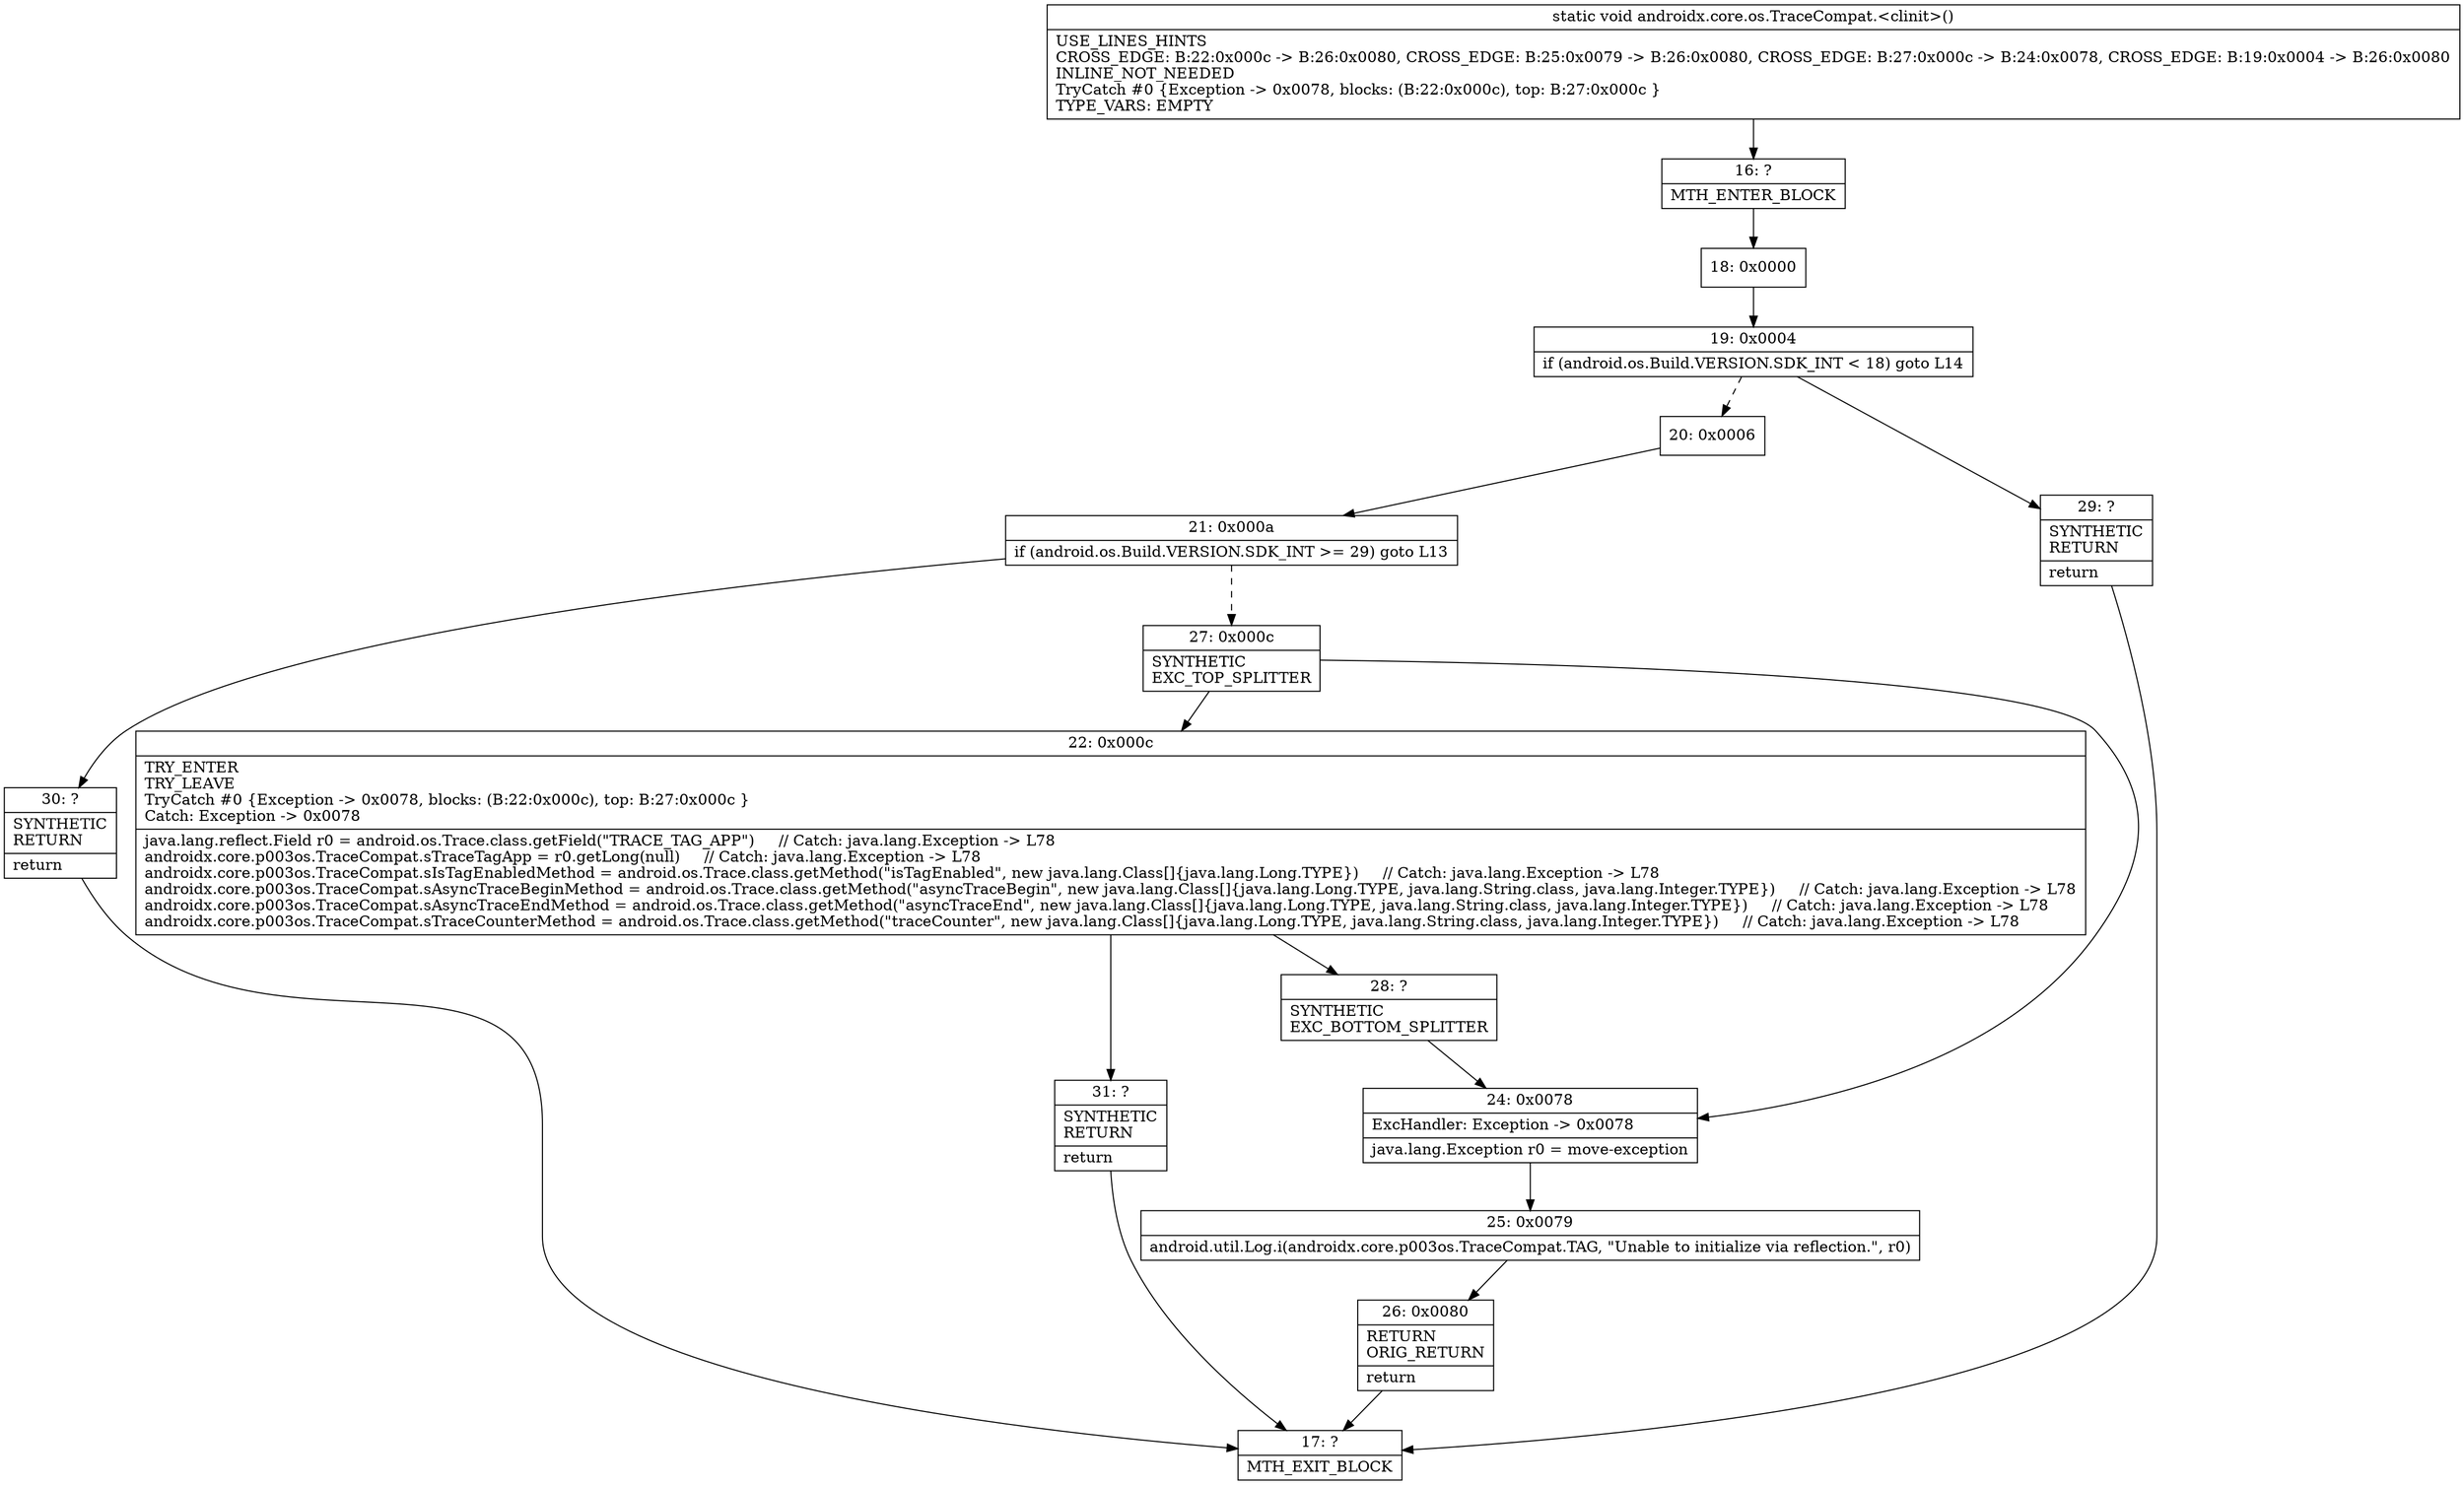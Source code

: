 digraph "CFG forandroidx.core.os.TraceCompat.\<clinit\>()V" {
Node_16 [shape=record,label="{16\:\ ?|MTH_ENTER_BLOCK\l}"];
Node_18 [shape=record,label="{18\:\ 0x0000}"];
Node_19 [shape=record,label="{19\:\ 0x0004|if (android.os.Build.VERSION.SDK_INT \< 18) goto L14\l}"];
Node_20 [shape=record,label="{20\:\ 0x0006}"];
Node_21 [shape=record,label="{21\:\ 0x000a|if (android.os.Build.VERSION.SDK_INT \>= 29) goto L13\l}"];
Node_27 [shape=record,label="{27\:\ 0x000c|SYNTHETIC\lEXC_TOP_SPLITTER\l}"];
Node_22 [shape=record,label="{22\:\ 0x000c|TRY_ENTER\lTRY_LEAVE\lTryCatch #0 \{Exception \-\> 0x0078, blocks: (B:22:0x000c), top: B:27:0x000c \}\lCatch: Exception \-\> 0x0078\l|java.lang.reflect.Field r0 = android.os.Trace.class.getField(\"TRACE_TAG_APP\")     \/\/ Catch: java.lang.Exception \-\> L78\landroidx.core.p003os.TraceCompat.sTraceTagApp = r0.getLong(null)     \/\/ Catch: java.lang.Exception \-\> L78\landroidx.core.p003os.TraceCompat.sIsTagEnabledMethod = android.os.Trace.class.getMethod(\"isTagEnabled\", new java.lang.Class[]\{java.lang.Long.TYPE\})     \/\/ Catch: java.lang.Exception \-\> L78\landroidx.core.p003os.TraceCompat.sAsyncTraceBeginMethod = android.os.Trace.class.getMethod(\"asyncTraceBegin\", new java.lang.Class[]\{java.lang.Long.TYPE, java.lang.String.class, java.lang.Integer.TYPE\})     \/\/ Catch: java.lang.Exception \-\> L78\landroidx.core.p003os.TraceCompat.sAsyncTraceEndMethod = android.os.Trace.class.getMethod(\"asyncTraceEnd\", new java.lang.Class[]\{java.lang.Long.TYPE, java.lang.String.class, java.lang.Integer.TYPE\})     \/\/ Catch: java.lang.Exception \-\> L78\landroidx.core.p003os.TraceCompat.sTraceCounterMethod = android.os.Trace.class.getMethod(\"traceCounter\", new java.lang.Class[]\{java.lang.Long.TYPE, java.lang.String.class, java.lang.Integer.TYPE\})     \/\/ Catch: java.lang.Exception \-\> L78\l}"];
Node_28 [shape=record,label="{28\:\ ?|SYNTHETIC\lEXC_BOTTOM_SPLITTER\l}"];
Node_31 [shape=record,label="{31\:\ ?|SYNTHETIC\lRETURN\l|return\l}"];
Node_17 [shape=record,label="{17\:\ ?|MTH_EXIT_BLOCK\l}"];
Node_24 [shape=record,label="{24\:\ 0x0078|ExcHandler: Exception \-\> 0x0078\l|java.lang.Exception r0 = move\-exception\l}"];
Node_25 [shape=record,label="{25\:\ 0x0079|android.util.Log.i(androidx.core.p003os.TraceCompat.TAG, \"Unable to initialize via reflection.\", r0)\l}"];
Node_26 [shape=record,label="{26\:\ 0x0080|RETURN\lORIG_RETURN\l|return\l}"];
Node_30 [shape=record,label="{30\:\ ?|SYNTHETIC\lRETURN\l|return\l}"];
Node_29 [shape=record,label="{29\:\ ?|SYNTHETIC\lRETURN\l|return\l}"];
MethodNode[shape=record,label="{static void androidx.core.os.TraceCompat.\<clinit\>()  | USE_LINES_HINTS\lCROSS_EDGE: B:22:0x000c \-\> B:26:0x0080, CROSS_EDGE: B:25:0x0079 \-\> B:26:0x0080, CROSS_EDGE: B:27:0x000c \-\> B:24:0x0078, CROSS_EDGE: B:19:0x0004 \-\> B:26:0x0080\lINLINE_NOT_NEEDED\lTryCatch #0 \{Exception \-\> 0x0078, blocks: (B:22:0x000c), top: B:27:0x000c \}\lTYPE_VARS: EMPTY\l}"];
MethodNode -> Node_16;Node_16 -> Node_18;
Node_18 -> Node_19;
Node_19 -> Node_20[style=dashed];
Node_19 -> Node_29;
Node_20 -> Node_21;
Node_21 -> Node_27[style=dashed];
Node_21 -> Node_30;
Node_27 -> Node_22;
Node_27 -> Node_24;
Node_22 -> Node_28;
Node_22 -> Node_31;
Node_28 -> Node_24;
Node_31 -> Node_17;
Node_24 -> Node_25;
Node_25 -> Node_26;
Node_26 -> Node_17;
Node_30 -> Node_17;
Node_29 -> Node_17;
}

